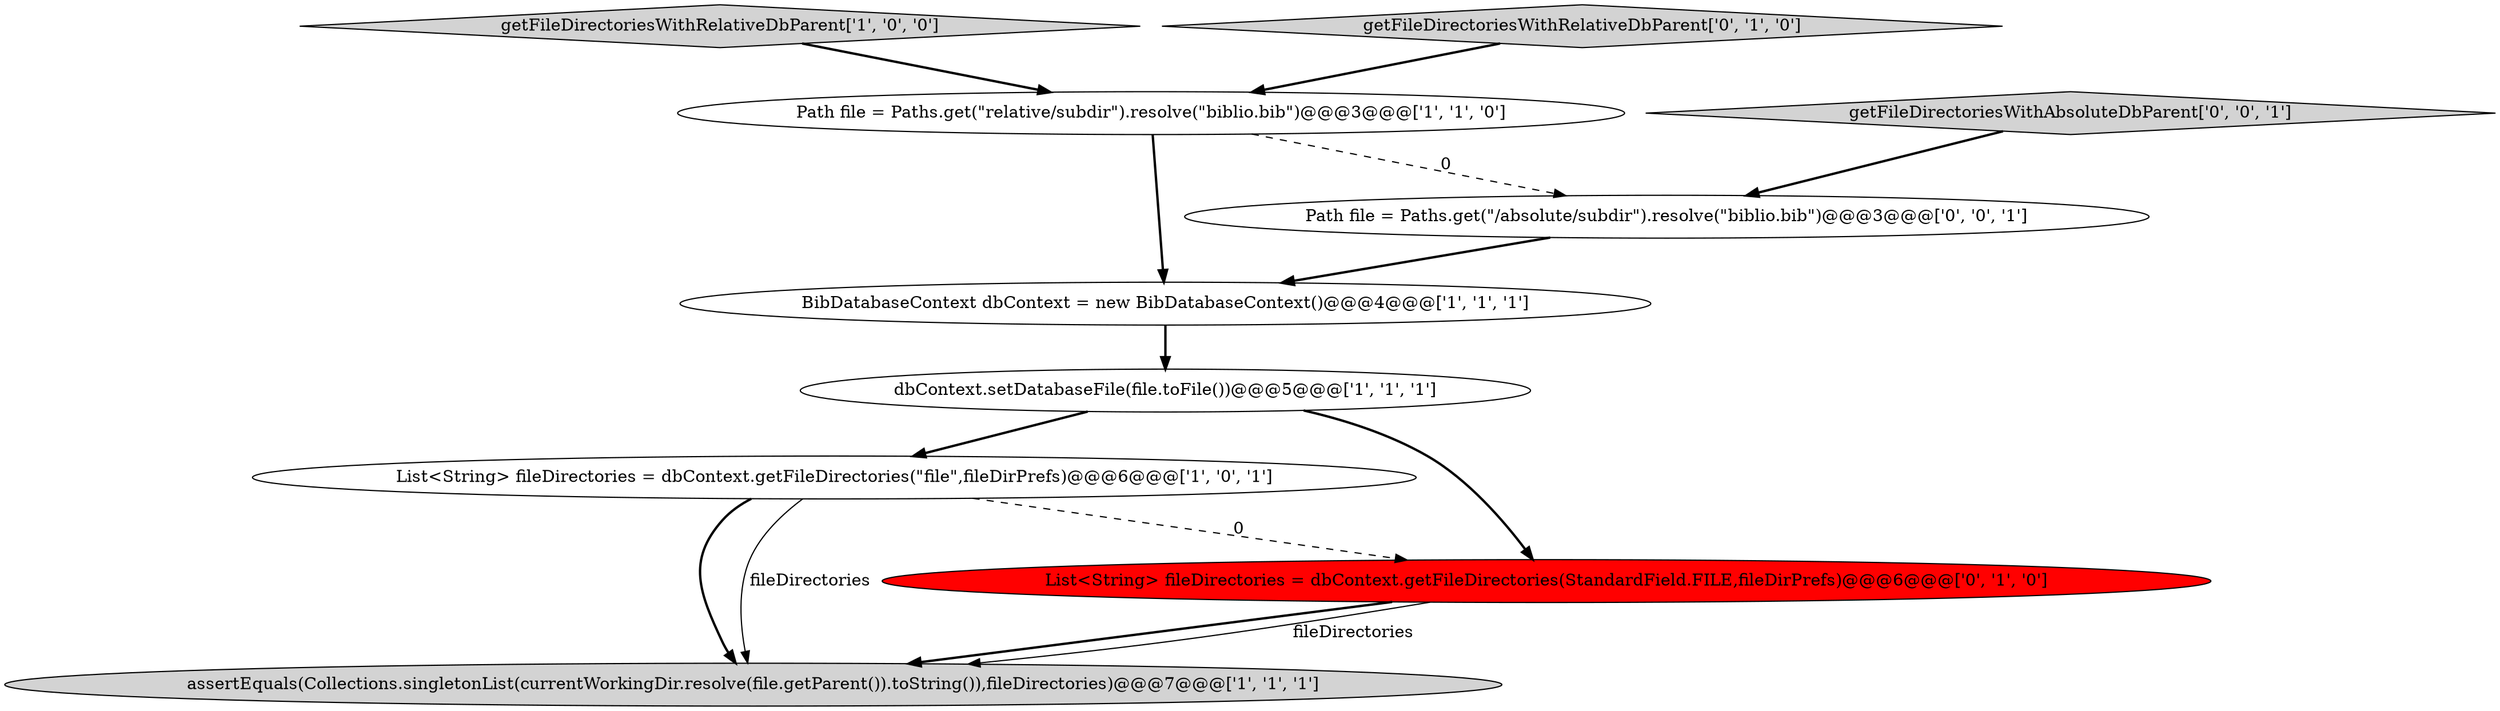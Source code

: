 digraph {
3 [style = filled, label = "getFileDirectoriesWithRelativeDbParent['1', '0', '0']", fillcolor = lightgray, shape = diamond image = "AAA0AAABBB1BBB"];
0 [style = filled, label = "BibDatabaseContext dbContext = new BibDatabaseContext()@@@4@@@['1', '1', '1']", fillcolor = white, shape = ellipse image = "AAA0AAABBB1BBB"];
1 [style = filled, label = "Path file = Paths.get(\"relative/subdir\").resolve(\"biblio.bib\")@@@3@@@['1', '1', '0']", fillcolor = white, shape = ellipse image = "AAA0AAABBB1BBB"];
5 [style = filled, label = "dbContext.setDatabaseFile(file.toFile())@@@5@@@['1', '1', '1']", fillcolor = white, shape = ellipse image = "AAA0AAABBB1BBB"];
9 [style = filled, label = "getFileDirectoriesWithAbsoluteDbParent['0', '0', '1']", fillcolor = lightgray, shape = diamond image = "AAA0AAABBB3BBB"];
2 [style = filled, label = "List<String> fileDirectories = dbContext.getFileDirectories(\"file\",fileDirPrefs)@@@6@@@['1', '0', '1']", fillcolor = white, shape = ellipse image = "AAA0AAABBB1BBB"];
6 [style = filled, label = "List<String> fileDirectories = dbContext.getFileDirectories(StandardField.FILE,fileDirPrefs)@@@6@@@['0', '1', '0']", fillcolor = red, shape = ellipse image = "AAA1AAABBB2BBB"];
7 [style = filled, label = "getFileDirectoriesWithRelativeDbParent['0', '1', '0']", fillcolor = lightgray, shape = diamond image = "AAA0AAABBB2BBB"];
8 [style = filled, label = "Path file = Paths.get(\"/absolute/subdir\").resolve(\"biblio.bib\")@@@3@@@['0', '0', '1']", fillcolor = white, shape = ellipse image = "AAA0AAABBB3BBB"];
4 [style = filled, label = "assertEquals(Collections.singletonList(currentWorkingDir.resolve(file.getParent()).toString()),fileDirectories)@@@7@@@['1', '1', '1']", fillcolor = lightgray, shape = ellipse image = "AAA0AAABBB1BBB"];
8->0 [style = bold, label=""];
6->4 [style = bold, label=""];
1->8 [style = dashed, label="0"];
5->2 [style = bold, label=""];
7->1 [style = bold, label=""];
1->0 [style = bold, label=""];
5->6 [style = bold, label=""];
3->1 [style = bold, label=""];
9->8 [style = bold, label=""];
2->4 [style = bold, label=""];
2->4 [style = solid, label="fileDirectories"];
0->5 [style = bold, label=""];
6->4 [style = solid, label="fileDirectories"];
2->6 [style = dashed, label="0"];
}
